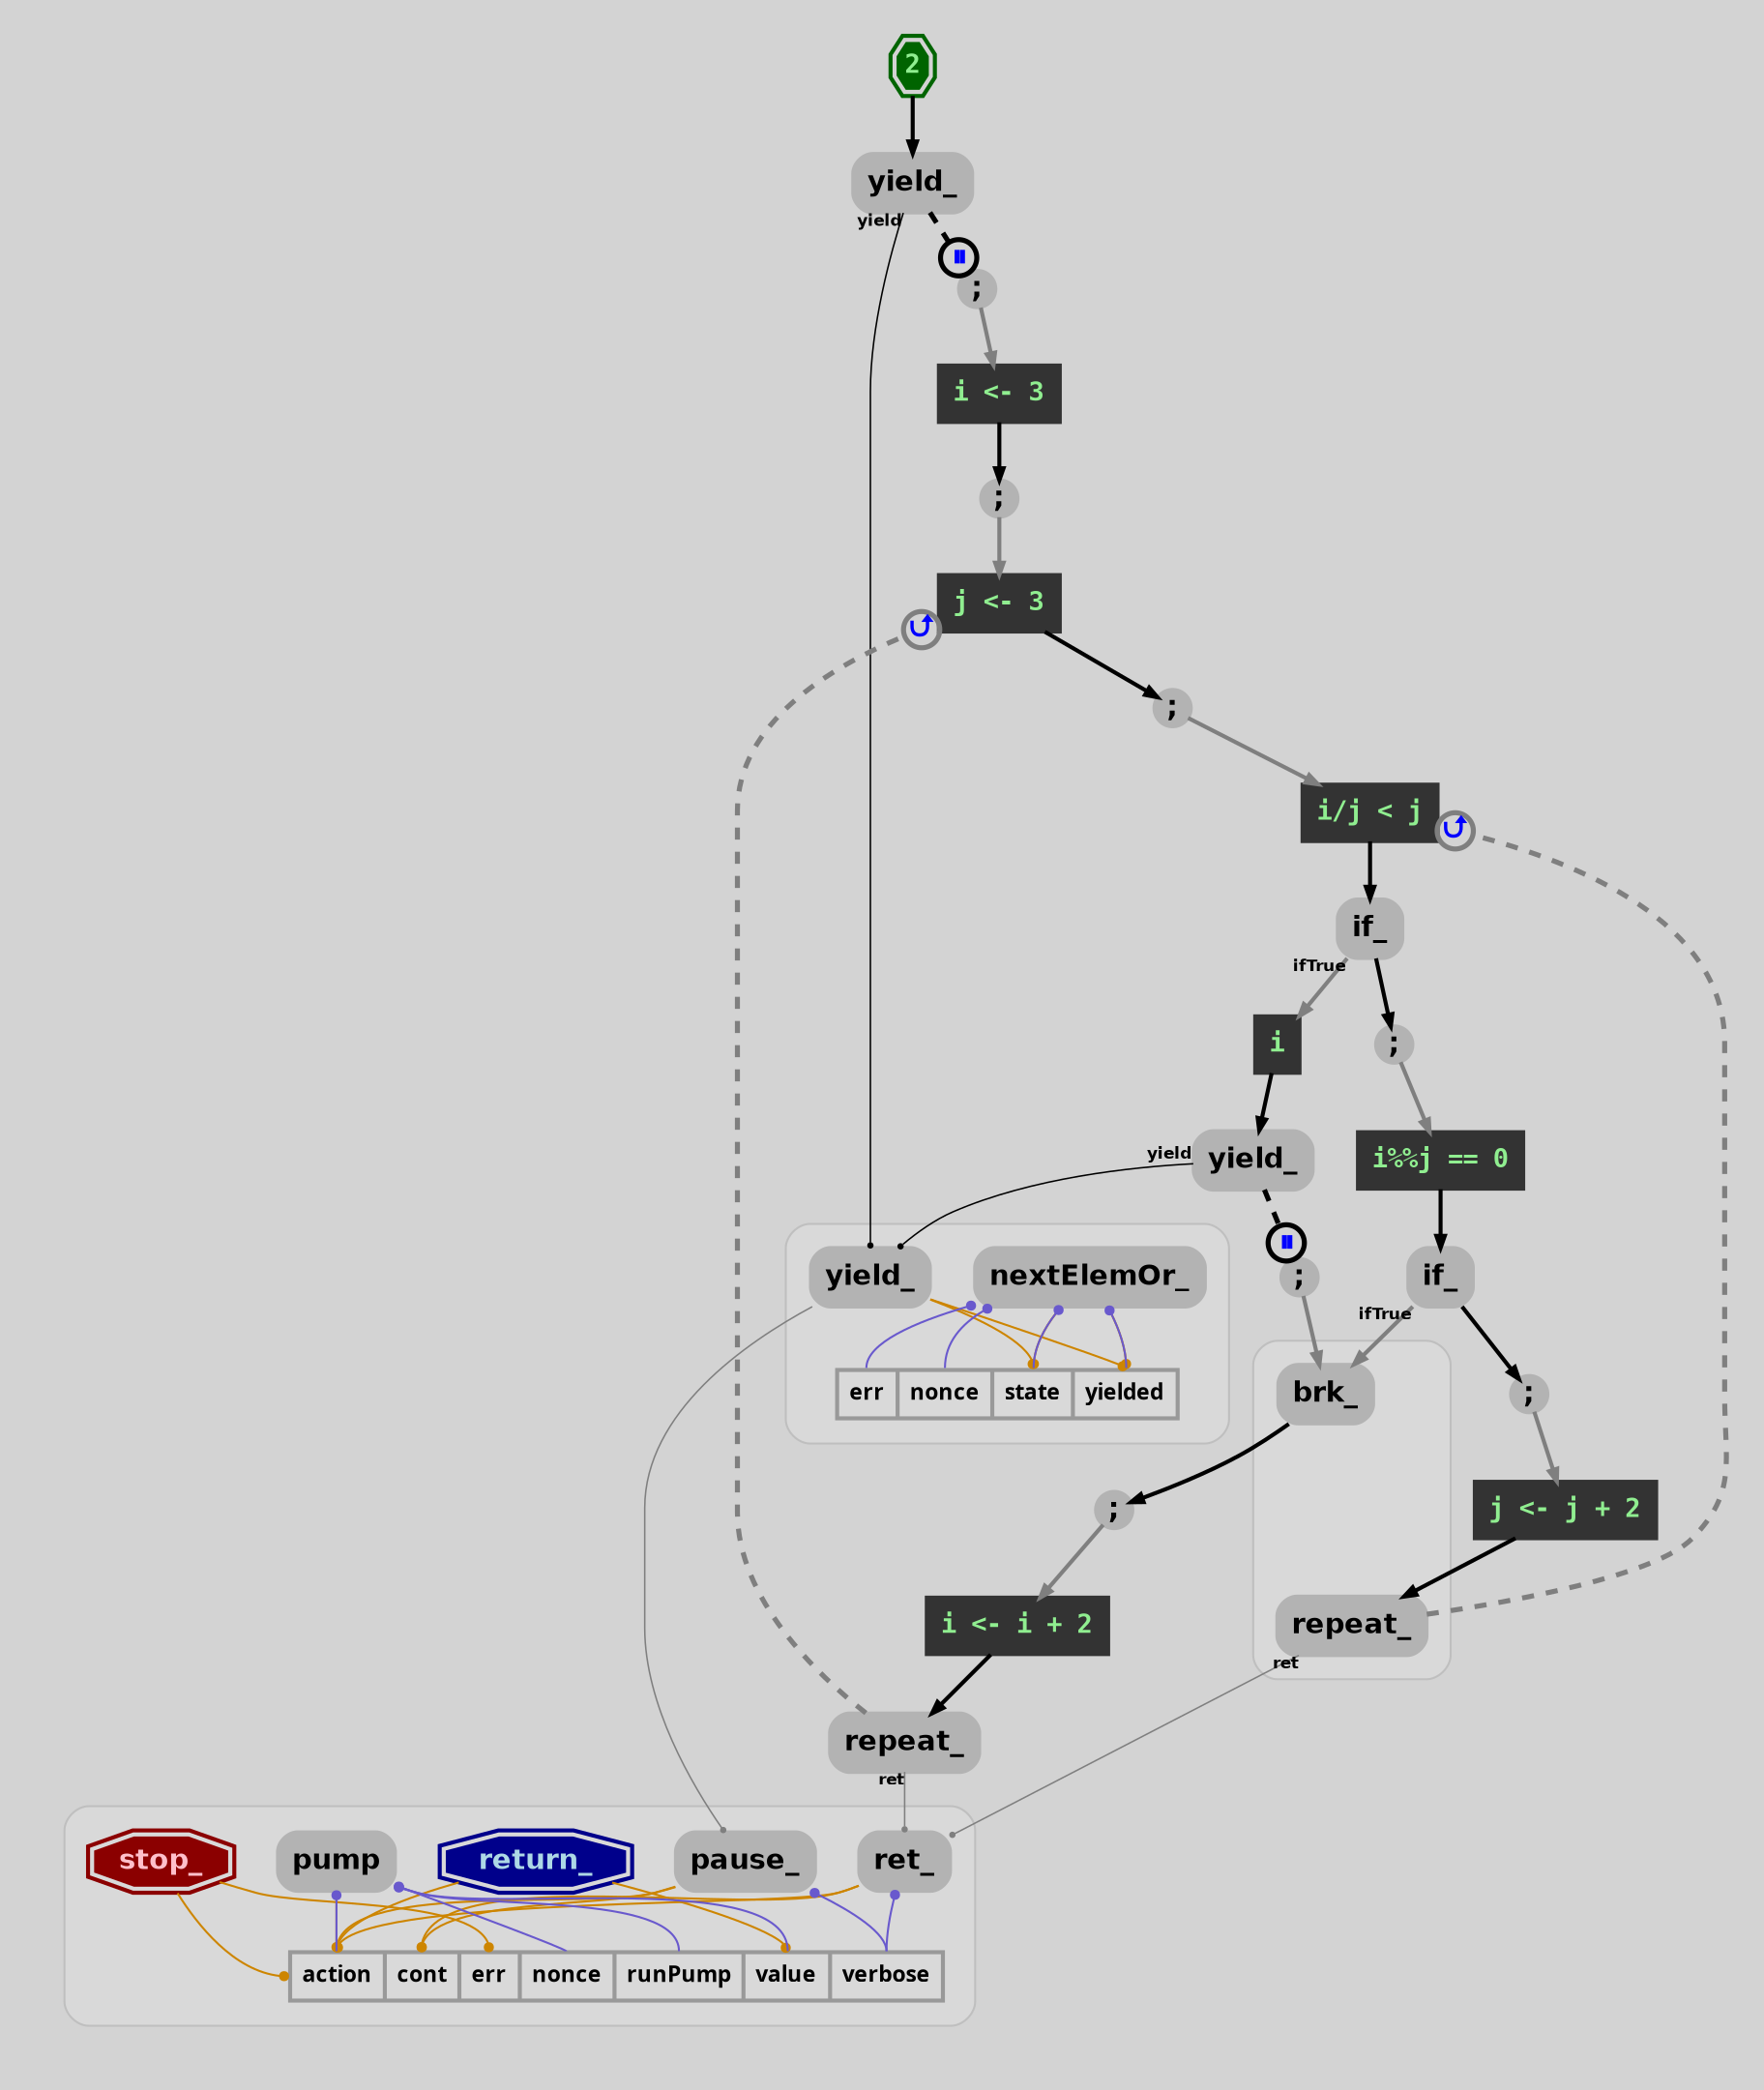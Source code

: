 digraph "G" { 
  bgcolor = "lightgray"
  margin = "0"
  pad = "0.25"
  concentrate = "false"
  nodesep = "0.3"
  ranksep = "0.4"
  newrank = "true"
  clusterrank = "local"
  packmode = "clust"
  labeljust = "l"
  fontname = "DejaVu Sans Mono Book"
  rankdir = "TB"
  fontsize = "14"
  edge [fontname="DejaVu Sans Bold", arrowhead="normal", arrowsize="0.6", fontsize="8"]
  node [fontname="DejaVu Sans Bold", margin="0.1,0.1", shape="box", bgcolor="white", height="0.2", width="0.2", color="gray60", penwidth="2"]
  "..1" [label="yield_", style="filled,rounded", color="gray70"]
  subgraph "cluster1_ctx...1.yield" { 
    margin = "6"
    style = "invis"
    subgraph "cluster_ctx...1.yield" { 
      label = ""
      shape = "box"
      style = "rounded"
      bgcolor = "gray85"
      margin = "12"
      penwidth = "1"
      color = "gray75"
      "..1.yield" [label="yield_", style="filled,rounded", color="gray70"]
      "nextElemOr" [label="nextElemOr_", style="filled,rounded", color="gray70"]
      "ctx...1.yield_var" [shape="record", label="<err>err|<nonce>nonce|<state>state|<yielded>yielded", fontsize="11", fontname="DevaVu Sans Mono Bold", margin="0.08"]
      "..1.yield" -> "ctx...1.yield_var":state [penwidth="1", color="orange3", arrowsize="0.5", arrowhead="dot", concentrate="true", constrain="false"]
      "..1.yield" -> "ctx...1.yield_var":yielded [penwidth="1", color="orange3", arrowsize="0.5", arrowhead="dot", concentrate="true", constrain="false"]
      "ctx...1.yield_var":err -> "nextElemOr" [penwidth="1", color="slateblue3", arrowsize="0.5", arrowhead="dot", concentrate="true", constrain="false"]
      "ctx...1.yield_var":nonce -> "nextElemOr" [penwidth="1", color="slateblue3", arrowsize="0.5", arrowhead="dot", concentrate="true", constrain="false"]
      "ctx...1.yield_var":state -> "nextElemOr" [penwidth="1", color="slateblue3", arrowsize="0.5", arrowhead="dot", concentrate="true", constrain="false"]
      "ctx...1.yield_var":yielded -> "nextElemOr" [penwidth="1", color="slateblue3", arrowsize="0.5", arrowhead="dot", concentrate="true", constrain="false"]
      "nextElemOr" -> "ctx...1.yield_var":state [penwidth="1", color="orange3", arrowsize="0.5", arrowhead="dot", concentrate="true", constrain="false"]
      "nextElemOr" -> "ctx...1.yield_var":yielded [penwidth="1", color="orange3", arrowsize="0.5", arrowhead="dot", concentrate="true", constrain="false"]
    }
  }
  "..10" [label="i%%j == 0", fontname="DejaVu Sans Mono Bold", style="filled", fontcolor="lightgreen", fontsize="13", color="gray20", labeljust="l", nojustify="true"]
  "..11" [label="if_", style="filled,rounded", color="gray70"]
  "..12" [shape="circle", style="filled", color="gray70", fixedsize="true", width="0.25", height="0.25", label=";"]
  "..13" [label="j <- j + 2", fontname="DejaVu Sans Mono Bold", style="filled", fontcolor="lightgreen", fontsize="13", color="gray20", labeljust="l", nojustify="true"]
  subgraph "cluster1_ctx...14" { 
    margin = "6"
    style = "invis"
    subgraph "cluster_ctx...14" { 
      label = ""
      shape = "box"
      style = "rounded"
      bgcolor = "gray85"
      margin = "12"
      penwidth = "1"
      color = "gray75"
      "..14" [label="repeat_", style="filled,rounded", color="gray70"]
      "..8.ifTrue.3" [label="brk_", style="filled,rounded", color="gray70"]
    }
  }
  "..2" [shape="circle", style="filled", color="gray70", fixedsize="true", width="0.25", height="0.25", label=";"]
  "..3" [label="i <- 3", fontname="DejaVu Sans Mono Bold", style="filled", fontcolor="lightgreen", fontsize="13", color="gray20", labeljust="l", nojustify="true"]
  "..4" [shape="circle", style="filled", color="gray70", fixedsize="true", width="0.25", height="0.25", label=";"]
  "..5" [label="j <- 3", fontname="DejaVu Sans Mono Bold", style="filled", fontcolor="lightgreen", fontsize="13", color="gray20", labeljust="l", nojustify="true"]
  "..6" [shape="circle", style="filled", color="gray70", fixedsize="true", width="0.25", height="0.25", label=";"]
  "..7" [label="i/j < j", fontname="DejaVu Sans Mono Bold", style="filled", fontcolor="lightgreen", fontsize="13", color="gray20", labeljust="l", nojustify="true"]
  "..8" [label="if_", style="filled,rounded", color="gray70"]
  "..8.ifTrue" [label="i", fontname="DejaVu Sans Mono Bold", style="filled", fontcolor="lightgreen", fontsize="13", color="gray20", labeljust="l", nojustify="true"]
  "..8.ifTrue.1" [label="yield_", style="filled,rounded", color="gray70"]
  "..8.ifTrue.2" [shape="circle", style="filled", color="gray70", fixedsize="true", width="0.25", height="0.25", label=";"]
  "..8.ifTrue.4" [shape="circle", style="filled", color="gray70", fixedsize="true", width="0.25", height="0.25", label=";"]
  "..8.ifTrue.5" [label="i <- i + 2", fontname="DejaVu Sans Mono Bold", style="filled", fontcolor="lightgreen", fontsize="13", color="gray20", labeljust="l", nojustify="true"]
  "..8.ifTrue.6" [label="repeat_", style="filled,rounded", color="gray70"]
  subgraph "cluster1_ctx...8.ifTrue.6.ret" { 
    margin = "6"
    style = "invis"
    subgraph "cluster_ctx...8.ifTrue.6.ret" { 
      label = ""
      shape = "box"
      style = "rounded"
      bgcolor = "gray85"
      margin = "12"
      penwidth = "1"
      color = "gray75"
      "..1.yield.pause" [label="pause_", style="filled,rounded", color="gray70"]
      "..8.ifTrue.6.ret" [label="ret_", style="filled,rounded", color="gray70"]
      "RETURN" [label="return_", style="filled,rounded", color="gray70", shape="doubleoctagon", color="darkblue", style="filled", fontcolor="lightblue", margin="0,0", fixedsize="false"]
      "STOP" [label="stop_", style="filled,rounded", color="gray70", shape="doubleoctagon", color="darkred", style="filled", fontcolor="pink", margin="0,0", fixedsize="false"]
      "pump" [label="pump", style="filled,rounded", color="gray70"]
      "ctx...8.ifTrue.6.ret_var" [shape="record", label="<action>action|<cont>cont|<err>err|<nonce>nonce|<runPump>runPump|<value>value|<verbose>verbose", fontsize="11", fontname="DevaVu Sans Mono Bold", margin="0.08"]
      "RETURN" -> "ctx...8.ifTrue.6.ret_var":action [penwidth="1", color="orange3", arrowsize="0.5", arrowhead="dot", concentrate="true", constrain="false"]
      "RETURN" -> "ctx...8.ifTrue.6.ret_var":value [penwidth="1", color="orange3", arrowsize="0.5", arrowhead="dot", concentrate="true", constrain="false"]
      "ctx...8.ifTrue.6.ret_var":verbose -> "..8.ifTrue.6.ret" [penwidth="1", color="slateblue3", arrowsize="0.5", arrowhead="dot", concentrate="true", constrain="false"]
      "..8.ifTrue.6.ret" -> "ctx...8.ifTrue.6.ret_var":action [penwidth="1", color="orange3", arrowsize="0.5", arrowhead="dot", concentrate="true", constrain="false"]
      "..8.ifTrue.6.ret" -> "ctx...8.ifTrue.6.ret_var":cont [penwidth="1", color="orange3", arrowsize="0.5", arrowhead="dot", concentrate="true", constrain="false"]
      "ctx...8.ifTrue.6.ret_var":verbose -> "..1.yield.pause" [penwidth="1", color="slateblue3", arrowsize="0.5", arrowhead="dot", concentrate="true", constrain="false"]
      "..1.yield.pause" -> "ctx...8.ifTrue.6.ret_var":action [penwidth="1", color="orange3", arrowsize="0.5", arrowhead="dot", concentrate="true", constrain="false"]
      "..1.yield.pause" -> "ctx...8.ifTrue.6.ret_var":cont [penwidth="1", color="orange3", arrowsize="0.5", arrowhead="dot", concentrate="true", constrain="false"]
      "ctx...8.ifTrue.6.ret_var":action -> "pump" [penwidth="1", color="slateblue3", arrowsize="0.5", arrowhead="dot", concentrate="true", constrain="false"]
      "ctx...8.ifTrue.6.ret_var":nonce -> "pump" [penwidth="1", color="slateblue3", arrowsize="0.5", arrowhead="dot", concentrate="true", constrain="false"]
      "ctx...8.ifTrue.6.ret_var":runPump -> "pump" [penwidth="1", color="slateblue3", arrowsize="0.5", arrowhead="dot", concentrate="true", constrain="false"]
      "ctx...8.ifTrue.6.ret_var":value -> "pump" [penwidth="1", color="slateblue3", arrowsize="0.5", arrowhead="dot", concentrate="true", constrain="false"]
      "pump" -> "ctx...8.ifTrue.6.ret_var":action [penwidth="1", color="orange3", arrowsize="0.5", arrowhead="dot", concentrate="true", constrain="false"]
      "STOP" -> "ctx...8.ifTrue.6.ret_var":action [penwidth="1", color="orange3", arrowsize="0.5", arrowhead="dot", concentrate="true", constrain="false"]
      "STOP" -> "ctx...8.ifTrue.6.ret_var":err [penwidth="1", color="orange3", arrowsize="0.5", arrowhead="dot", concentrate="true", constrain="false"]
    }
  }
  "..9" [shape="circle", style="filled", color="gray70", fixedsize="true", width="0.25", height="0.25", label=";"]
  "START" [label="2", fontname="DejaVu Sans Mono Bold", style="filled", fontcolor="lightgreen", fontsize="13", color="gray20", labeljust="l", nojustify="true", shape="doubleoctagon", color="darkgreen", style="filled", fontcolor="lightgreen", margin="0,0", fixedsize="false", pos="1,1"]
  "..1" -> "..1.yield" [taillabel="yield", color="black", penwidth="0.75", arrowhead="dot", arrowsize="0.3", concentrate="true", constrain="false"]
  "..1" -> "..2" [taillabel="", color="black", style="dashed", penwidth="2.5", constrain="false", concentrate="false", arrowhead="odot", taillabel=" ", labelangle="0", fontsize="15", arrowsize="2.25", labeldistance="0.9", fontcolor="blue", headlabel="⏸", labeldistance="0.8"]
  "..1.yield" -> "..1.yield.pause" [taillabel="", color="gray50", penwidth="0.75", arrowhead="dot", arrowsize="0.3", concentrate="true", constrain="false"]
  "..10" -> "..11" [taillabel="", color="black", arrowhead="normal", penwidth="2", concentrate="true"]
  "..11" -> "..12" [taillabel="", color="black", arrowhead="normal", penwidth="2", concentrate="true"]
  "..11" -> "..8.ifTrue.3" [taillabel="ifTrue", color="gray50", arrowhead="normal", penwidth="2", concentrate="true"]
  "..12" -> "..13" [taillabel="", color="gray50", arrowhead="normal", penwidth="2", concentrate="true"]
  "..13" -> "..14" [taillabel="", color="black", arrowhead="normal", penwidth="2", concentrate="true"]
  "..14" -> "..7" [taillabel="begin", color="gray50", style="dashed", penwidth="2.5", constrain="false", concentrate="false", arrowhead="odot", taillabel=" ", labelangle="0", fontsize="15", arrowsize="2.25", labeldistance="0.9", fontcolor="blue", headlabel="⮍"]
  "..14" -> "..8.ifTrue.6.ret" [taillabel="ret", color="gray50", penwidth="0.75", arrowhead="dot", arrowsize="0.3", concentrate="true", constrain="false"]
  "..2" -> "..3" [taillabel="", color="gray50", arrowhead="normal", penwidth="2", concentrate="true"]
  "..3" -> "..4" [taillabel="", color="black", arrowhead="normal", penwidth="2", concentrate="true"]
  "..4" -> "..5" [taillabel="", color="gray50", arrowhead="normal", penwidth="2", concentrate="true"]
  "..5" -> "..6" [taillabel="", color="black", arrowhead="normal", penwidth="2", concentrate="true"]
  "..6" -> "..7" [taillabel="", color="gray50", arrowhead="normal", penwidth="2", concentrate="true"]
  "..7" -> "..8" [taillabel="", color="black", arrowhead="normal", penwidth="2", concentrate="true"]
  "..8" -> "..8.ifTrue" [taillabel="ifTrue", color="gray50", arrowhead="normal", penwidth="2", concentrate="true"]
  "..8" -> "..9" [taillabel="", color="black", arrowhead="normal", penwidth="2", concentrate="true"]
  "..8.ifTrue" -> "..8.ifTrue.1" [taillabel="", color="black", arrowhead="normal", penwidth="2", concentrate="true"]
  "..8.ifTrue.1" -> "..1.yield" [taillabel="yield", color="black", penwidth="0.75", arrowhead="dot", arrowsize="0.3", concentrate="true", constrain="false"]
  "..8.ifTrue.1" -> "..8.ifTrue.2" [taillabel="", color="black", style="dashed", penwidth="2.5", constrain="false", concentrate="false", arrowhead="odot", taillabel=" ", labelangle="0", fontsize="15", arrowsize="2.25", labeldistance="0.9", fontcolor="blue", headlabel="⏸", labeldistance="0.8"]
  "..8.ifTrue.2" -> "..8.ifTrue.3" [taillabel="", color="gray50", arrowhead="normal", penwidth="2", concentrate="true"]
  "..8.ifTrue.3" -> "..8.ifTrue.4" [taillabel="", color="black", arrowhead="normal", penwidth="2", concentrate="true"]
  "..8.ifTrue.4" -> "..8.ifTrue.5" [taillabel="", color="gray50", arrowhead="normal", penwidth="2", concentrate="true"]
  "..8.ifTrue.5" -> "..8.ifTrue.6" [taillabel="", color="black", arrowhead="normal", penwidth="2", concentrate="true"]
  "..8.ifTrue.6" -> "..5" [taillabel="begin", color="gray50", style="dashed", penwidth="2.5", constrain="false", concentrate="false", arrowhead="odot", taillabel=" ", labelangle="0", fontsize="15", arrowsize="2.25", labeldistance="0.9", fontcolor="blue", headlabel="⮍"]
  "..8.ifTrue.6" -> "..8.ifTrue.6.ret" [taillabel="ret", color="gray50", penwidth="0.75", arrowhead="dot", arrowsize="0.3", concentrate="true", constrain="false"]
  "..9" -> "..10" [taillabel="", color="gray50", arrowhead="normal", penwidth="2", concentrate="true"]
  "START" -> "..1" [taillabel="", color="black", arrowhead="normal", penwidth="2", concentrate="true"]
}
